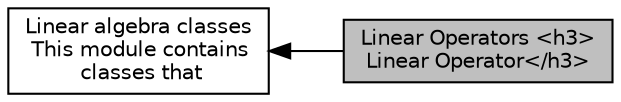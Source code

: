 digraph "Linear Operators &lt;h3&gt;Linear Operator&lt;/h3&gt;"
{
  edge [fontname="Helvetica",fontsize="10",labelfontname="Helvetica",labelfontsize="10"];
  node [fontname="Helvetica",fontsize="10",shape=box];
  rankdir=LR;
  Node1 [label="Linear Operators \<h3\>\lLinear Operator\</h3\>",height=0.2,width=0.4,color="black", fillcolor="grey75", style="filled", fontcolor="black",tooltip="deal.II includes support for describing linear transformations in a very general way...."];
  Node2 [label="Linear algebra classes\l This module contains\l classes that",height=0.2,width=0.4,color="black", fillcolor="white", style="filled",URL="$group__LAC.html",tooltip="involve linear algebra, i.e., those associated with matrices, vectors, and the solution of linear sys..."];
  Node2->Node1 [shape=plaintext, dir="back", style="solid"];
}
